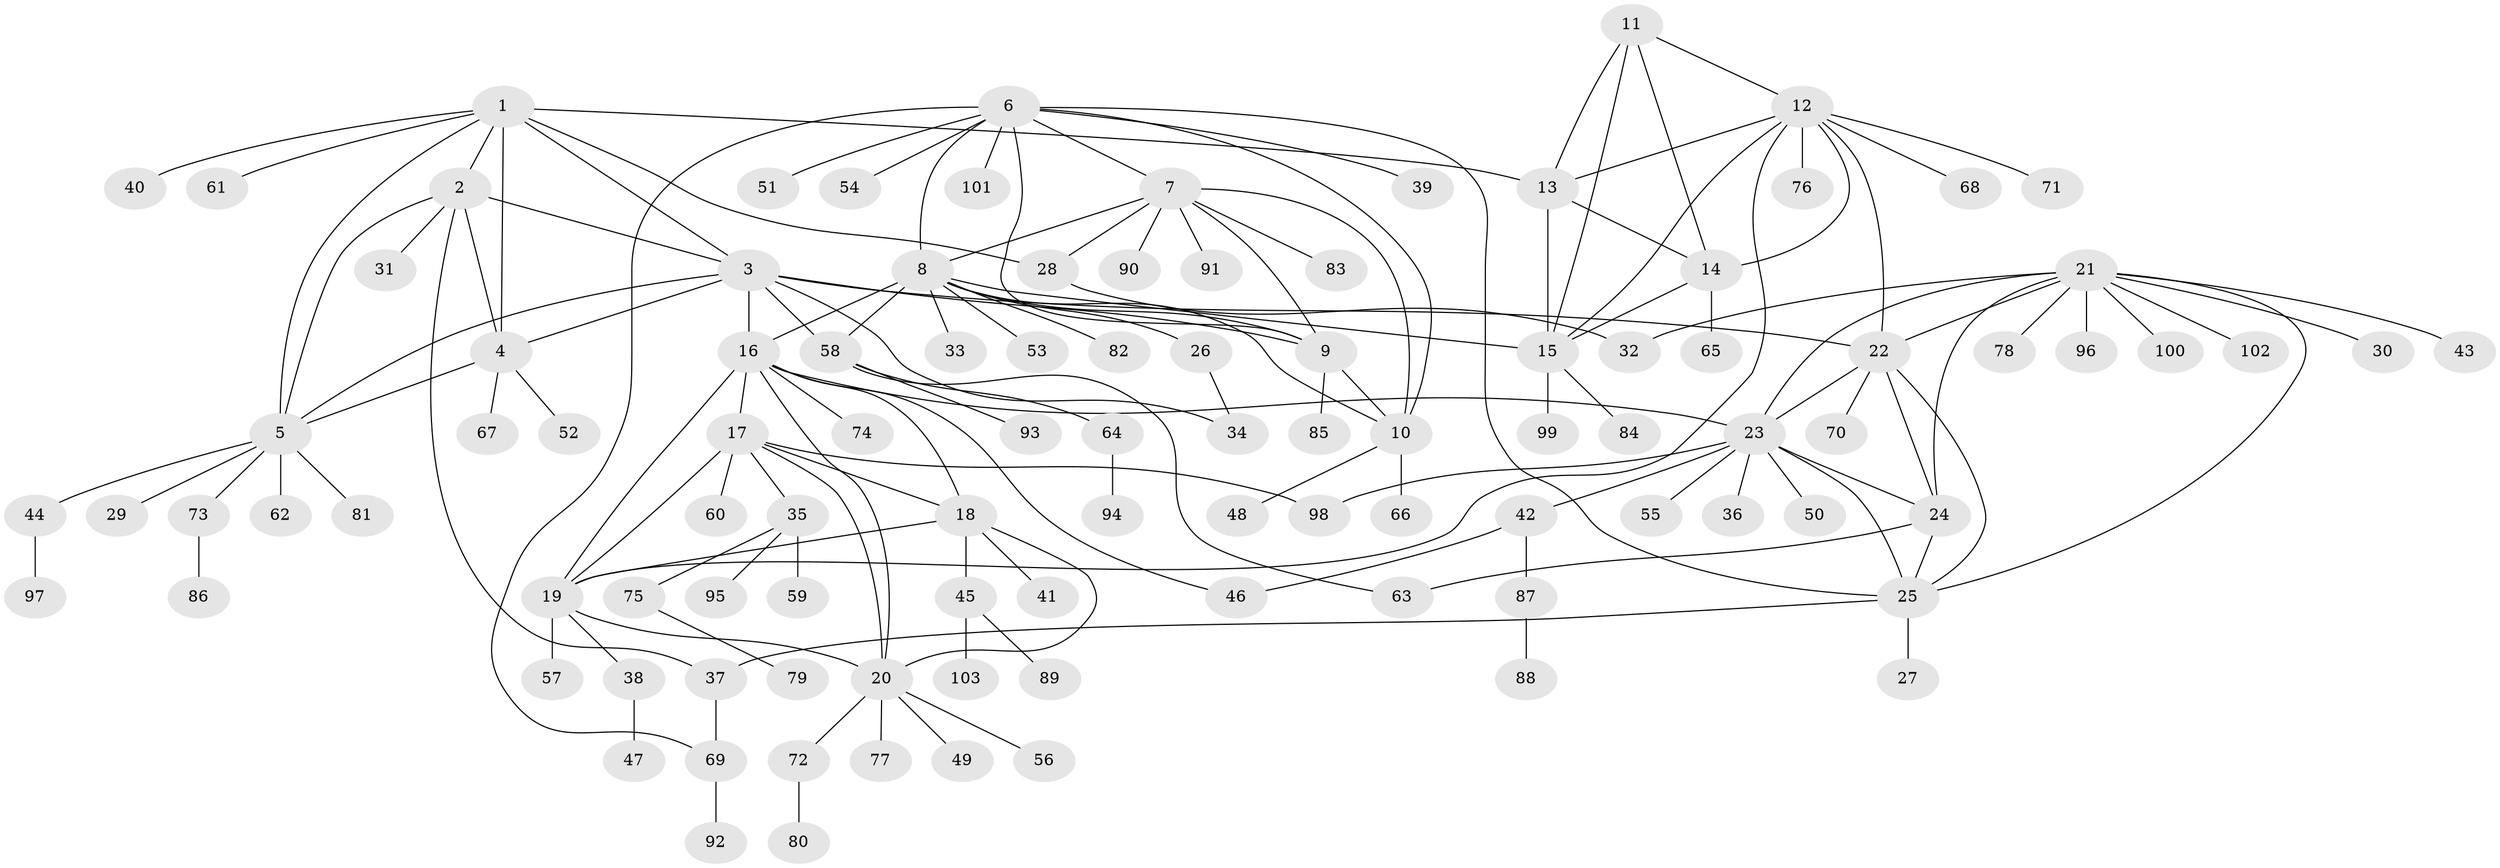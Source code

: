 // Generated by graph-tools (version 1.1) at 2025/37/03/09/25 02:37:26]
// undirected, 103 vertices, 147 edges
graph export_dot {
graph [start="1"]
  node [color=gray90,style=filled];
  1;
  2;
  3;
  4;
  5;
  6;
  7;
  8;
  9;
  10;
  11;
  12;
  13;
  14;
  15;
  16;
  17;
  18;
  19;
  20;
  21;
  22;
  23;
  24;
  25;
  26;
  27;
  28;
  29;
  30;
  31;
  32;
  33;
  34;
  35;
  36;
  37;
  38;
  39;
  40;
  41;
  42;
  43;
  44;
  45;
  46;
  47;
  48;
  49;
  50;
  51;
  52;
  53;
  54;
  55;
  56;
  57;
  58;
  59;
  60;
  61;
  62;
  63;
  64;
  65;
  66;
  67;
  68;
  69;
  70;
  71;
  72;
  73;
  74;
  75;
  76;
  77;
  78;
  79;
  80;
  81;
  82;
  83;
  84;
  85;
  86;
  87;
  88;
  89;
  90;
  91;
  92;
  93;
  94;
  95;
  96;
  97;
  98;
  99;
  100;
  101;
  102;
  103;
  1 -- 2;
  1 -- 3;
  1 -- 4;
  1 -- 5;
  1 -- 13;
  1 -- 28;
  1 -- 40;
  1 -- 61;
  2 -- 3;
  2 -- 4;
  2 -- 5;
  2 -- 31;
  2 -- 37;
  3 -- 4;
  3 -- 5;
  3 -- 9;
  3 -- 16;
  3 -- 22;
  3 -- 34;
  3 -- 58;
  4 -- 5;
  4 -- 52;
  4 -- 67;
  5 -- 29;
  5 -- 44;
  5 -- 62;
  5 -- 73;
  5 -- 81;
  6 -- 7;
  6 -- 8;
  6 -- 9;
  6 -- 10;
  6 -- 25;
  6 -- 39;
  6 -- 51;
  6 -- 54;
  6 -- 69;
  6 -- 101;
  7 -- 8;
  7 -- 9;
  7 -- 10;
  7 -- 28;
  7 -- 83;
  7 -- 90;
  7 -- 91;
  8 -- 9;
  8 -- 10;
  8 -- 15;
  8 -- 16;
  8 -- 26;
  8 -- 33;
  8 -- 53;
  8 -- 58;
  8 -- 82;
  9 -- 10;
  9 -- 85;
  10 -- 48;
  10 -- 66;
  11 -- 12;
  11 -- 13;
  11 -- 14;
  11 -- 15;
  12 -- 13;
  12 -- 14;
  12 -- 15;
  12 -- 19;
  12 -- 22;
  12 -- 68;
  12 -- 71;
  12 -- 76;
  13 -- 14;
  13 -- 15;
  14 -- 15;
  14 -- 65;
  15 -- 84;
  15 -- 99;
  16 -- 17;
  16 -- 18;
  16 -- 19;
  16 -- 20;
  16 -- 23;
  16 -- 46;
  16 -- 74;
  17 -- 18;
  17 -- 19;
  17 -- 20;
  17 -- 35;
  17 -- 60;
  17 -- 98;
  18 -- 19;
  18 -- 20;
  18 -- 41;
  18 -- 45;
  19 -- 20;
  19 -- 38;
  19 -- 57;
  20 -- 49;
  20 -- 56;
  20 -- 72;
  20 -- 77;
  21 -- 22;
  21 -- 23;
  21 -- 24;
  21 -- 25;
  21 -- 30;
  21 -- 32;
  21 -- 43;
  21 -- 78;
  21 -- 96;
  21 -- 100;
  21 -- 102;
  22 -- 23;
  22 -- 24;
  22 -- 25;
  22 -- 70;
  23 -- 24;
  23 -- 25;
  23 -- 36;
  23 -- 42;
  23 -- 50;
  23 -- 55;
  23 -- 98;
  24 -- 25;
  24 -- 63;
  25 -- 27;
  25 -- 37;
  26 -- 34;
  28 -- 32;
  35 -- 59;
  35 -- 75;
  35 -- 95;
  37 -- 69;
  38 -- 47;
  42 -- 46;
  42 -- 87;
  44 -- 97;
  45 -- 89;
  45 -- 103;
  58 -- 63;
  58 -- 64;
  58 -- 93;
  64 -- 94;
  69 -- 92;
  72 -- 80;
  73 -- 86;
  75 -- 79;
  87 -- 88;
}
